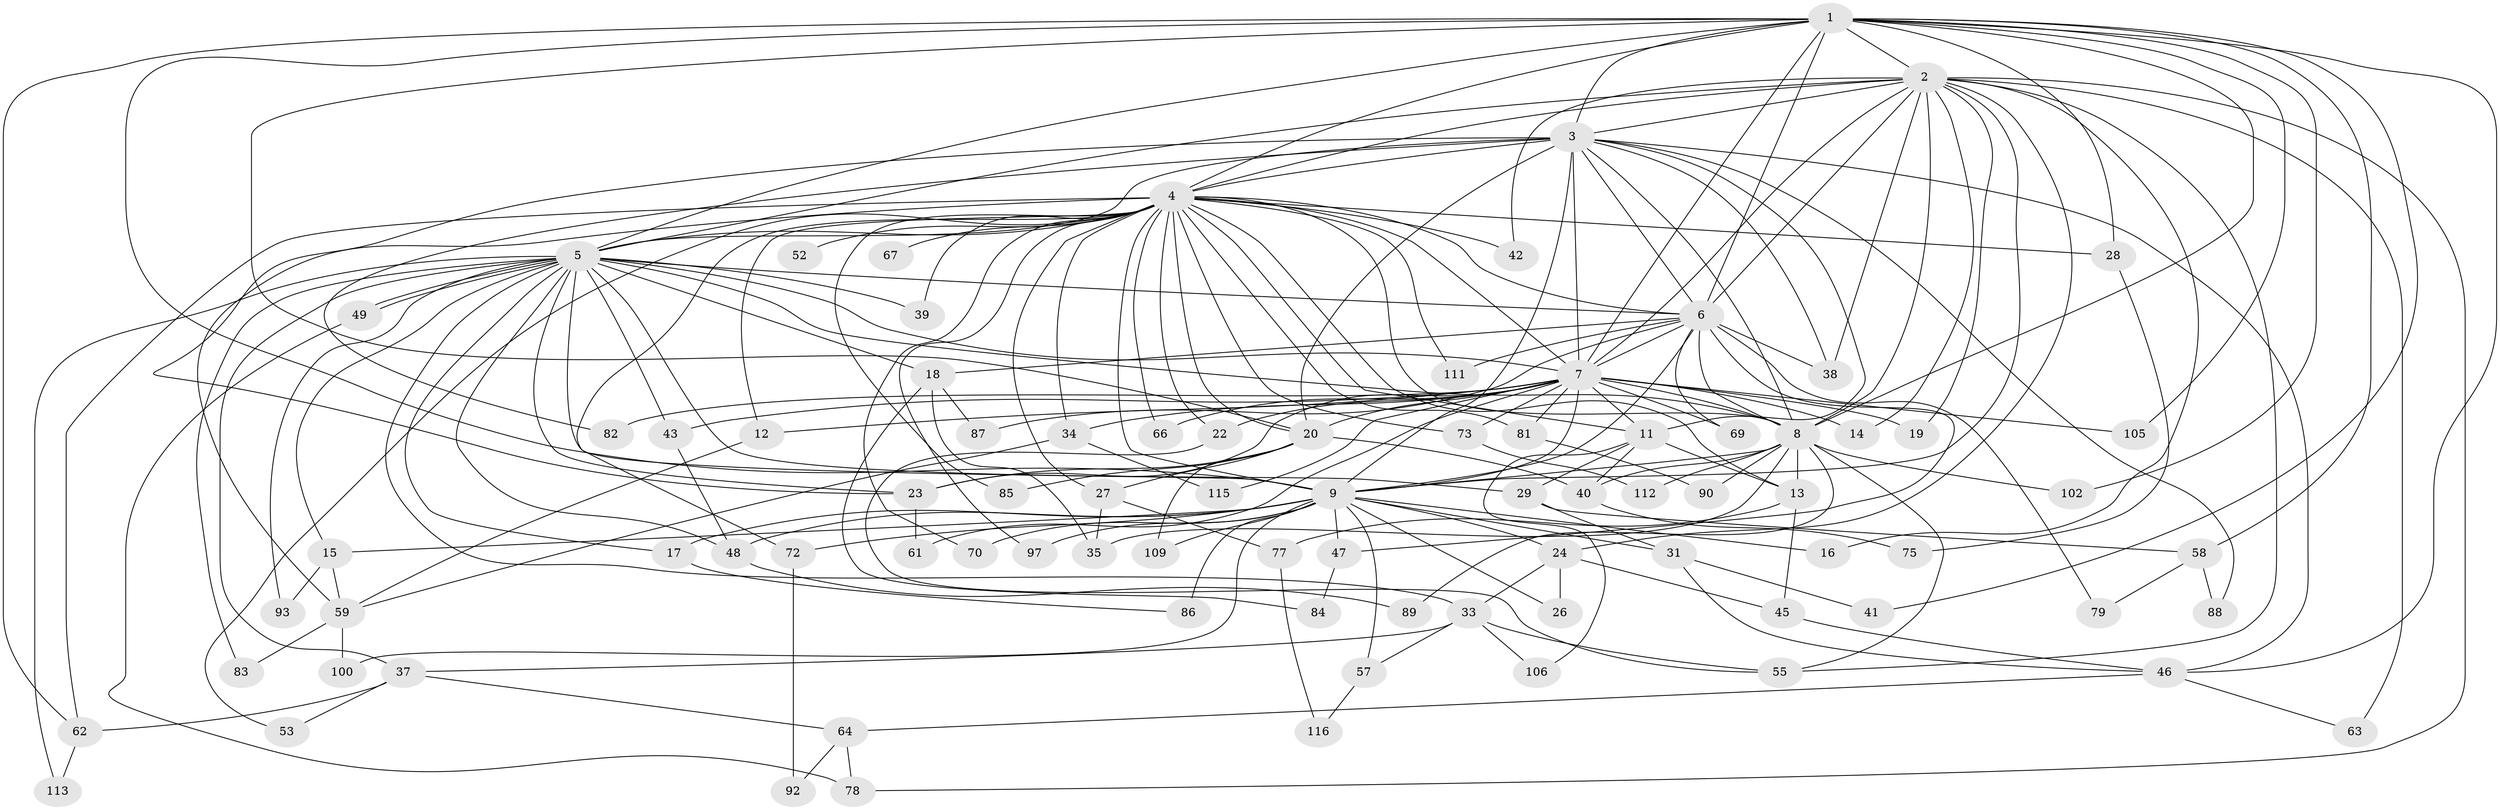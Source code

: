 // Generated by graph-tools (version 1.1) at 2025/23/03/03/25 07:23:47]
// undirected, 85 vertices, 204 edges
graph export_dot {
graph [start="1"]
  node [color=gray90,style=filled];
  1 [super="+108"];
  2 [super="+71"];
  3 [super="+36"];
  4 [super="+10"];
  5 [super="+25"];
  6 [super="+68"];
  7 [super="+32"];
  8 [super="+21"];
  9 [super="+30"];
  11 [super="+44"];
  12;
  13 [super="+98"];
  14;
  15 [super="+65"];
  16 [super="+96"];
  17;
  18;
  19 [super="+101"];
  20 [super="+51"];
  22;
  23 [super="+114"];
  24;
  26;
  27;
  28 [super="+60"];
  29;
  31 [super="+54"];
  33 [super="+107"];
  34;
  35 [super="+80"];
  37;
  38;
  39 [super="+103"];
  40 [super="+56"];
  41;
  42;
  43;
  45;
  46 [super="+50"];
  47;
  48 [super="+76"];
  49;
  52;
  53;
  55 [super="+91"];
  57;
  58 [super="+104"];
  59 [super="+95"];
  61;
  62 [super="+74"];
  63;
  64 [super="+99"];
  66 [super="+94"];
  67;
  69;
  70;
  72;
  73;
  75;
  77;
  78;
  79;
  81;
  82;
  83;
  84;
  85;
  86 [super="+110"];
  87;
  88;
  89;
  90;
  92;
  93;
  97;
  100;
  102;
  105;
  106;
  109;
  111;
  112;
  113;
  115;
  116;
  1 -- 2;
  1 -- 3;
  1 -- 4 [weight=2];
  1 -- 5;
  1 -- 6;
  1 -- 7;
  1 -- 8 [weight=2];
  1 -- 9;
  1 -- 20;
  1 -- 28;
  1 -- 41;
  1 -- 46;
  1 -- 58;
  1 -- 62;
  1 -- 102;
  1 -- 105;
  2 -- 3;
  2 -- 4 [weight=2];
  2 -- 5;
  2 -- 6;
  2 -- 7;
  2 -- 8;
  2 -- 9;
  2 -- 14;
  2 -- 16;
  2 -- 19;
  2 -- 24;
  2 -- 42;
  2 -- 55;
  2 -- 63;
  2 -- 78;
  2 -- 38;
  3 -- 4 [weight=2];
  3 -- 5;
  3 -- 6;
  3 -- 7;
  3 -- 8;
  3 -- 9;
  3 -- 11;
  3 -- 23;
  3 -- 38;
  3 -- 46;
  3 -- 82;
  3 -- 88;
  3 -- 20;
  4 -- 5 [weight=2];
  4 -- 6 [weight=2];
  4 -- 7 [weight=3];
  4 -- 8 [weight=2];
  4 -- 9 [weight=3];
  4 -- 20;
  4 -- 27;
  4 -- 28 [weight=2];
  4 -- 34;
  4 -- 42;
  4 -- 52 [weight=2];
  4 -- 59;
  4 -- 72;
  4 -- 85;
  4 -- 66;
  4 -- 67;
  4 -- 70;
  4 -- 73;
  4 -- 11;
  4 -- 12;
  4 -- 13;
  4 -- 81;
  4 -- 22;
  4 -- 97;
  4 -- 39 [weight=2];
  4 -- 111;
  4 -- 53;
  4 -- 62;
  5 -- 6;
  5 -- 7;
  5 -- 8;
  5 -- 9;
  5 -- 15;
  5 -- 17;
  5 -- 18;
  5 -- 29;
  5 -- 33;
  5 -- 37;
  5 -- 39;
  5 -- 43;
  5 -- 49;
  5 -- 49;
  5 -- 83;
  5 -- 93;
  5 -- 113;
  5 -- 23;
  5 -- 48;
  6 -- 7;
  6 -- 8 [weight=2];
  6 -- 9;
  6 -- 18;
  6 -- 38;
  6 -- 47;
  6 -- 69;
  6 -- 79;
  6 -- 111;
  6 -- 87;
  7 -- 8;
  7 -- 9;
  7 -- 12;
  7 -- 14;
  7 -- 19 [weight=2];
  7 -- 22;
  7 -- 34;
  7 -- 43;
  7 -- 61;
  7 -- 66 [weight=2];
  7 -- 69;
  7 -- 73;
  7 -- 81;
  7 -- 82;
  7 -- 115;
  7 -- 105;
  7 -- 11;
  7 -- 23;
  7 -- 20;
  8 -- 9;
  8 -- 13 [weight=2];
  8 -- 35;
  8 -- 40;
  8 -- 55;
  8 -- 89;
  8 -- 90;
  8 -- 102;
  8 -- 112;
  9 -- 15;
  9 -- 16 [weight=2];
  9 -- 17;
  9 -- 24;
  9 -- 26;
  9 -- 31;
  9 -- 47;
  9 -- 48;
  9 -- 57;
  9 -- 70;
  9 -- 72;
  9 -- 86 [weight=2];
  9 -- 100;
  9 -- 109;
  9 -- 97;
  11 -- 29;
  11 -- 106;
  11 -- 13;
  11 -- 40;
  12 -- 59;
  13 -- 45;
  13 -- 77;
  15 -- 59;
  15 -- 93;
  17 -- 86;
  18 -- 35;
  18 -- 84;
  18 -- 87;
  20 -- 23;
  20 -- 27;
  20 -- 40;
  20 -- 85;
  20 -- 109;
  22 -- 55;
  23 -- 61;
  24 -- 26;
  24 -- 33;
  24 -- 45;
  27 -- 77;
  27 -- 35;
  28 -- 75;
  29 -- 31;
  29 -- 58;
  31 -- 41;
  31 -- 46;
  33 -- 37;
  33 -- 57;
  33 -- 106;
  33 -- 55;
  34 -- 59;
  34 -- 115;
  37 -- 53;
  37 -- 62;
  37 -- 64;
  40 -- 75;
  43 -- 48;
  45 -- 46;
  46 -- 64;
  46 -- 63;
  47 -- 84;
  48 -- 89;
  49 -- 78;
  57 -- 116;
  58 -- 79;
  58 -- 88;
  59 -- 83;
  59 -- 100;
  62 -- 113;
  64 -- 92;
  64 -- 78;
  72 -- 92;
  73 -- 112;
  77 -- 116;
  81 -- 90;
}
